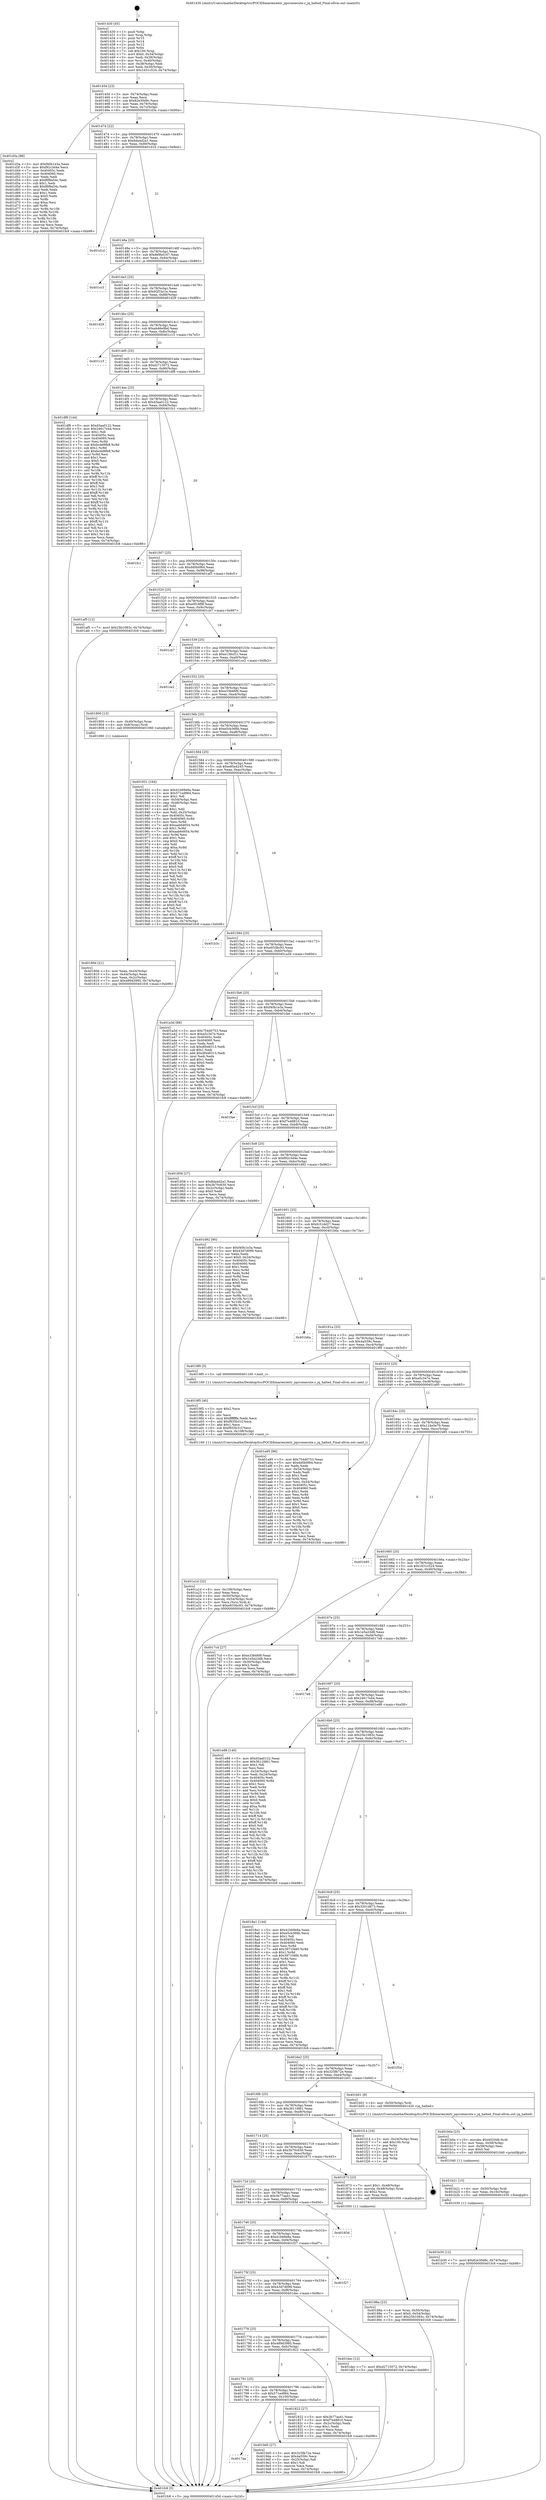 digraph "0x401430" {
  label = "0x401430 (/mnt/c/Users/mathe/Desktop/tcc/POCII/binaries/extr_jqsrcexecute.c_jq_halted_Final-ollvm.out::main(0))"
  labelloc = "t"
  node[shape=record]

  Entry [label="",width=0.3,height=0.3,shape=circle,fillcolor=black,style=filled]
  "0x40145d" [label="{
     0x40145d [23]\l
     | [instrs]\l
     &nbsp;&nbsp;0x40145d \<+3\>: mov -0x74(%rbp),%eax\l
     &nbsp;&nbsp;0x401460 \<+2\>: mov %eax,%ecx\l
     &nbsp;&nbsp;0x401462 \<+6\>: sub $0x82e30d9c,%ecx\l
     &nbsp;&nbsp;0x401468 \<+3\>: mov %eax,-0x78(%rbp)\l
     &nbsp;&nbsp;0x40146b \<+3\>: mov %ecx,-0x7c(%rbp)\l
     &nbsp;&nbsp;0x40146e \<+6\>: je 0000000000401d3a \<main+0x90a\>\l
  }"]
  "0x401d3a" [label="{
     0x401d3a [88]\l
     | [instrs]\l
     &nbsp;&nbsp;0x401d3a \<+5\>: mov $0xf40b1e3a,%eax\l
     &nbsp;&nbsp;0x401d3f \<+5\>: mov $0xf92c3d4e,%ecx\l
     &nbsp;&nbsp;0x401d44 \<+7\>: mov 0x40405c,%edx\l
     &nbsp;&nbsp;0x401d4b \<+7\>: mov 0x404060,%esi\l
     &nbsp;&nbsp;0x401d52 \<+2\>: mov %edx,%edi\l
     &nbsp;&nbsp;0x401d54 \<+6\>: sub $0xf6f8a54c,%edi\l
     &nbsp;&nbsp;0x401d5a \<+3\>: sub $0x1,%edi\l
     &nbsp;&nbsp;0x401d5d \<+6\>: add $0xf6f8a54c,%edi\l
     &nbsp;&nbsp;0x401d63 \<+3\>: imul %edi,%edx\l
     &nbsp;&nbsp;0x401d66 \<+3\>: and $0x1,%edx\l
     &nbsp;&nbsp;0x401d69 \<+3\>: cmp $0x0,%edx\l
     &nbsp;&nbsp;0x401d6c \<+4\>: sete %r8b\l
     &nbsp;&nbsp;0x401d70 \<+3\>: cmp $0xa,%esi\l
     &nbsp;&nbsp;0x401d73 \<+4\>: setl %r9b\l
     &nbsp;&nbsp;0x401d77 \<+3\>: mov %r8b,%r10b\l
     &nbsp;&nbsp;0x401d7a \<+3\>: and %r9b,%r10b\l
     &nbsp;&nbsp;0x401d7d \<+3\>: xor %r9b,%r8b\l
     &nbsp;&nbsp;0x401d80 \<+3\>: or %r8b,%r10b\l
     &nbsp;&nbsp;0x401d83 \<+4\>: test $0x1,%r10b\l
     &nbsp;&nbsp;0x401d87 \<+3\>: cmovne %ecx,%eax\l
     &nbsp;&nbsp;0x401d8a \<+3\>: mov %eax,-0x74(%rbp)\l
     &nbsp;&nbsp;0x401d8d \<+5\>: jmp 0000000000401fc8 \<main+0xb98\>\l
  }"]
  "0x401474" [label="{
     0x401474 [22]\l
     | [instrs]\l
     &nbsp;&nbsp;0x401474 \<+5\>: jmp 0000000000401479 \<main+0x49\>\l
     &nbsp;&nbsp;0x401479 \<+3\>: mov -0x78(%rbp),%eax\l
     &nbsp;&nbsp;0x40147c \<+5\>: sub $0x8da4d2a1,%eax\l
     &nbsp;&nbsp;0x401481 \<+3\>: mov %eax,-0x80(%rbp)\l
     &nbsp;&nbsp;0x401484 \<+6\>: je 0000000000401d1d \<main+0x8ed\>\l
  }"]
  Exit [label="",width=0.3,height=0.3,shape=circle,fillcolor=black,style=filled,peripheries=2]
  "0x401d1d" [label="{
     0x401d1d\l
  }", style=dashed]
  "0x40148a" [label="{
     0x40148a [25]\l
     | [instrs]\l
     &nbsp;&nbsp;0x40148a \<+5\>: jmp 000000000040148f \<main+0x5f\>\l
     &nbsp;&nbsp;0x40148f \<+3\>: mov -0x78(%rbp),%eax\l
     &nbsp;&nbsp;0x401492 \<+5\>: sub $0x8e9bd167,%eax\l
     &nbsp;&nbsp;0x401497 \<+6\>: mov %eax,-0x84(%rbp)\l
     &nbsp;&nbsp;0x40149d \<+6\>: je 0000000000401cc3 \<main+0x893\>\l
  }"]
  "0x401b30" [label="{
     0x401b30 [12]\l
     | [instrs]\l
     &nbsp;&nbsp;0x401b30 \<+7\>: movl $0x82e30d9c,-0x74(%rbp)\l
     &nbsp;&nbsp;0x401b37 \<+5\>: jmp 0000000000401fc8 \<main+0xb98\>\l
  }"]
  "0x401cc3" [label="{
     0x401cc3\l
  }", style=dashed]
  "0x4014a3" [label="{
     0x4014a3 [25]\l
     | [instrs]\l
     &nbsp;&nbsp;0x4014a3 \<+5\>: jmp 00000000004014a8 \<main+0x78\>\l
     &nbsp;&nbsp;0x4014a8 \<+3\>: mov -0x78(%rbp),%eax\l
     &nbsp;&nbsp;0x4014ab \<+5\>: sub $0x92f1bc1e,%eax\l
     &nbsp;&nbsp;0x4014b0 \<+6\>: mov %eax,-0x88(%rbp)\l
     &nbsp;&nbsp;0x4014b6 \<+6\>: je 0000000000401d29 \<main+0x8f9\>\l
  }"]
  "0x401b21" [label="{
     0x401b21 [15]\l
     | [instrs]\l
     &nbsp;&nbsp;0x401b21 \<+4\>: mov -0x50(%rbp),%rdi\l
     &nbsp;&nbsp;0x401b25 \<+6\>: mov %eax,-0x10c(%rbp)\l
     &nbsp;&nbsp;0x401b2b \<+5\>: call 0000000000401030 \<free@plt\>\l
     | [calls]\l
     &nbsp;&nbsp;0x401030 \{1\} (unknown)\l
  }"]
  "0x401d29" [label="{
     0x401d29\l
  }", style=dashed]
  "0x4014bc" [label="{
     0x4014bc [25]\l
     | [instrs]\l
     &nbsp;&nbsp;0x4014bc \<+5\>: jmp 00000000004014c1 \<main+0x91\>\l
     &nbsp;&nbsp;0x4014c1 \<+3\>: mov -0x78(%rbp),%eax\l
     &nbsp;&nbsp;0x4014c4 \<+5\>: sub $0xab46e9bd,%eax\l
     &nbsp;&nbsp;0x4014c9 \<+6\>: mov %eax,-0x8c(%rbp)\l
     &nbsp;&nbsp;0x4014cf \<+6\>: je 0000000000401c15 \<main+0x7e5\>\l
  }"]
  "0x401b0a" [label="{
     0x401b0a [23]\l
     | [instrs]\l
     &nbsp;&nbsp;0x401b0a \<+10\>: movabs $0x4020d6,%rdi\l
     &nbsp;&nbsp;0x401b14 \<+3\>: mov %eax,-0x58(%rbp)\l
     &nbsp;&nbsp;0x401b17 \<+3\>: mov -0x58(%rbp),%esi\l
     &nbsp;&nbsp;0x401b1a \<+2\>: mov $0x0,%al\l
     &nbsp;&nbsp;0x401b1c \<+5\>: call 0000000000401040 \<printf@plt\>\l
     | [calls]\l
     &nbsp;&nbsp;0x401040 \{1\} (unknown)\l
  }"]
  "0x401c15" [label="{
     0x401c15\l
  }", style=dashed]
  "0x4014d5" [label="{
     0x4014d5 [25]\l
     | [instrs]\l
     &nbsp;&nbsp;0x4014d5 \<+5\>: jmp 00000000004014da \<main+0xaa\>\l
     &nbsp;&nbsp;0x4014da \<+3\>: mov -0x78(%rbp),%eax\l
     &nbsp;&nbsp;0x4014dd \<+5\>: sub $0xd2715072,%eax\l
     &nbsp;&nbsp;0x4014e2 \<+6\>: mov %eax,-0x90(%rbp)\l
     &nbsp;&nbsp;0x4014e8 \<+6\>: je 0000000000401df8 \<main+0x9c8\>\l
  }"]
  "0x401a1d" [label="{
     0x401a1d [32]\l
     | [instrs]\l
     &nbsp;&nbsp;0x401a1d \<+6\>: mov -0x108(%rbp),%ecx\l
     &nbsp;&nbsp;0x401a23 \<+3\>: imul %eax,%ecx\l
     &nbsp;&nbsp;0x401a26 \<+4\>: mov -0x50(%rbp),%rsi\l
     &nbsp;&nbsp;0x401a2a \<+4\>: movslq -0x54(%rbp),%rdi\l
     &nbsp;&nbsp;0x401a2e \<+3\>: mov %ecx,(%rsi,%rdi,4)\l
     &nbsp;&nbsp;0x401a31 \<+7\>: movl $0xe933bc93,-0x74(%rbp)\l
     &nbsp;&nbsp;0x401a38 \<+5\>: jmp 0000000000401fc8 \<main+0xb98\>\l
  }"]
  "0x401df8" [label="{
     0x401df8 [144]\l
     | [instrs]\l
     &nbsp;&nbsp;0x401df8 \<+5\>: mov $0xd3aa0122,%eax\l
     &nbsp;&nbsp;0x401dfd \<+5\>: mov $0x24617e44,%ecx\l
     &nbsp;&nbsp;0x401e02 \<+2\>: mov $0x1,%dl\l
     &nbsp;&nbsp;0x401e04 \<+7\>: mov 0x40405c,%esi\l
     &nbsp;&nbsp;0x401e0b \<+7\>: mov 0x404060,%edi\l
     &nbsp;&nbsp;0x401e12 \<+3\>: mov %esi,%r8d\l
     &nbsp;&nbsp;0x401e15 \<+7\>: sub $0xbcdd9fb8,%r8d\l
     &nbsp;&nbsp;0x401e1c \<+4\>: sub $0x1,%r8d\l
     &nbsp;&nbsp;0x401e20 \<+7\>: add $0xbcdd9fb8,%r8d\l
     &nbsp;&nbsp;0x401e27 \<+4\>: imul %r8d,%esi\l
     &nbsp;&nbsp;0x401e2b \<+3\>: and $0x1,%esi\l
     &nbsp;&nbsp;0x401e2e \<+3\>: cmp $0x0,%esi\l
     &nbsp;&nbsp;0x401e31 \<+4\>: sete %r9b\l
     &nbsp;&nbsp;0x401e35 \<+3\>: cmp $0xa,%edi\l
     &nbsp;&nbsp;0x401e38 \<+4\>: setl %r10b\l
     &nbsp;&nbsp;0x401e3c \<+3\>: mov %r9b,%r11b\l
     &nbsp;&nbsp;0x401e3f \<+4\>: xor $0xff,%r11b\l
     &nbsp;&nbsp;0x401e43 \<+3\>: mov %r10b,%bl\l
     &nbsp;&nbsp;0x401e46 \<+3\>: xor $0xff,%bl\l
     &nbsp;&nbsp;0x401e49 \<+3\>: xor $0x1,%dl\l
     &nbsp;&nbsp;0x401e4c \<+3\>: mov %r11b,%r14b\l
     &nbsp;&nbsp;0x401e4f \<+4\>: and $0xff,%r14b\l
     &nbsp;&nbsp;0x401e53 \<+3\>: and %dl,%r9b\l
     &nbsp;&nbsp;0x401e56 \<+3\>: mov %bl,%r15b\l
     &nbsp;&nbsp;0x401e59 \<+4\>: and $0xff,%r15b\l
     &nbsp;&nbsp;0x401e5d \<+3\>: and %dl,%r10b\l
     &nbsp;&nbsp;0x401e60 \<+3\>: or %r9b,%r14b\l
     &nbsp;&nbsp;0x401e63 \<+3\>: or %r10b,%r15b\l
     &nbsp;&nbsp;0x401e66 \<+3\>: xor %r15b,%r14b\l
     &nbsp;&nbsp;0x401e69 \<+3\>: or %bl,%r11b\l
     &nbsp;&nbsp;0x401e6c \<+4\>: xor $0xff,%r11b\l
     &nbsp;&nbsp;0x401e70 \<+3\>: or $0x1,%dl\l
     &nbsp;&nbsp;0x401e73 \<+3\>: and %dl,%r11b\l
     &nbsp;&nbsp;0x401e76 \<+3\>: or %r11b,%r14b\l
     &nbsp;&nbsp;0x401e79 \<+4\>: test $0x1,%r14b\l
     &nbsp;&nbsp;0x401e7d \<+3\>: cmovne %ecx,%eax\l
     &nbsp;&nbsp;0x401e80 \<+3\>: mov %eax,-0x74(%rbp)\l
     &nbsp;&nbsp;0x401e83 \<+5\>: jmp 0000000000401fc8 \<main+0xb98\>\l
  }"]
  "0x4014ee" [label="{
     0x4014ee [25]\l
     | [instrs]\l
     &nbsp;&nbsp;0x4014ee \<+5\>: jmp 00000000004014f3 \<main+0xc3\>\l
     &nbsp;&nbsp;0x4014f3 \<+3\>: mov -0x78(%rbp),%eax\l
     &nbsp;&nbsp;0x4014f6 \<+5\>: sub $0xd3aa0122,%eax\l
     &nbsp;&nbsp;0x4014fb \<+6\>: mov %eax,-0x94(%rbp)\l
     &nbsp;&nbsp;0x401501 \<+6\>: je 0000000000401fc1 \<main+0xb91\>\l
  }"]
  "0x4019f5" [label="{
     0x4019f5 [40]\l
     | [instrs]\l
     &nbsp;&nbsp;0x4019f5 \<+5\>: mov $0x2,%ecx\l
     &nbsp;&nbsp;0x4019fa \<+1\>: cltd\l
     &nbsp;&nbsp;0x4019fb \<+2\>: idiv %ecx\l
     &nbsp;&nbsp;0x4019fd \<+6\>: imul $0xfffffffe,%edx,%ecx\l
     &nbsp;&nbsp;0x401a03 \<+6\>: add $0xf935b31f,%ecx\l
     &nbsp;&nbsp;0x401a09 \<+3\>: add $0x1,%ecx\l
     &nbsp;&nbsp;0x401a0c \<+6\>: sub $0xf935b31f,%ecx\l
     &nbsp;&nbsp;0x401a12 \<+6\>: mov %ecx,-0x108(%rbp)\l
     &nbsp;&nbsp;0x401a18 \<+5\>: call 0000000000401160 \<next_i\>\l
     | [calls]\l
     &nbsp;&nbsp;0x401160 \{1\} (/mnt/c/Users/mathe/Desktop/tcc/POCII/binaries/extr_jqsrcexecute.c_jq_halted_Final-ollvm.out::next_i)\l
  }"]
  "0x401fc1" [label="{
     0x401fc1\l
  }", style=dashed]
  "0x401507" [label="{
     0x401507 [25]\l
     | [instrs]\l
     &nbsp;&nbsp;0x401507 \<+5\>: jmp 000000000040150c \<main+0xdc\>\l
     &nbsp;&nbsp;0x40150c \<+3\>: mov -0x78(%rbp),%eax\l
     &nbsp;&nbsp;0x40150f \<+5\>: sub $0xdd0b0f64,%eax\l
     &nbsp;&nbsp;0x401514 \<+6\>: mov %eax,-0x98(%rbp)\l
     &nbsp;&nbsp;0x40151a \<+6\>: je 0000000000401af5 \<main+0x6c5\>\l
  }"]
  "0x4017aa" [label="{
     0x4017aa\l
  }", style=dashed]
  "0x401af5" [label="{
     0x401af5 [12]\l
     | [instrs]\l
     &nbsp;&nbsp;0x401af5 \<+7\>: movl $0x25b1083c,-0x74(%rbp)\l
     &nbsp;&nbsp;0x401afc \<+5\>: jmp 0000000000401fc8 \<main+0xb98\>\l
  }"]
  "0x401520" [label="{
     0x401520 [25]\l
     | [instrs]\l
     &nbsp;&nbsp;0x401520 \<+5\>: jmp 0000000000401525 \<main+0xf5\>\l
     &nbsp;&nbsp;0x401525 \<+3\>: mov -0x78(%rbp),%eax\l
     &nbsp;&nbsp;0x401528 \<+5\>: sub $0xe0f18f9f,%eax\l
     &nbsp;&nbsp;0x40152d \<+6\>: mov %eax,-0x9c(%rbp)\l
     &nbsp;&nbsp;0x401533 \<+6\>: je 0000000000401cb7 \<main+0x887\>\l
  }"]
  "0x4019d5" [label="{
     0x4019d5 [27]\l
     | [instrs]\l
     &nbsp;&nbsp;0x4019d5 \<+5\>: mov $0x325fb72e,%eax\l
     &nbsp;&nbsp;0x4019da \<+5\>: mov $0x4a559c,%ecx\l
     &nbsp;&nbsp;0x4019df \<+3\>: mov -0x25(%rbp),%dl\l
     &nbsp;&nbsp;0x4019e2 \<+3\>: test $0x1,%dl\l
     &nbsp;&nbsp;0x4019e5 \<+3\>: cmovne %ecx,%eax\l
     &nbsp;&nbsp;0x4019e8 \<+3\>: mov %eax,-0x74(%rbp)\l
     &nbsp;&nbsp;0x4019eb \<+5\>: jmp 0000000000401fc8 \<main+0xb98\>\l
  }"]
  "0x401cb7" [label="{
     0x401cb7\l
  }", style=dashed]
  "0x401539" [label="{
     0x401539 [25]\l
     | [instrs]\l
     &nbsp;&nbsp;0x401539 \<+5\>: jmp 000000000040153e \<main+0x10e\>\l
     &nbsp;&nbsp;0x40153e \<+3\>: mov -0x78(%rbp),%eax\l
     &nbsp;&nbsp;0x401541 \<+5\>: sub $0xe136cf1c,%eax\l
     &nbsp;&nbsp;0x401546 \<+6\>: mov %eax,-0xa0(%rbp)\l
     &nbsp;&nbsp;0x40154c \<+6\>: je 0000000000401ce2 \<main+0x8b2\>\l
  }"]
  "0x40188a" [label="{
     0x40188a [23]\l
     | [instrs]\l
     &nbsp;&nbsp;0x40188a \<+4\>: mov %rax,-0x50(%rbp)\l
     &nbsp;&nbsp;0x40188e \<+7\>: movl $0x0,-0x54(%rbp)\l
     &nbsp;&nbsp;0x401895 \<+7\>: movl $0x25b1083c,-0x74(%rbp)\l
     &nbsp;&nbsp;0x40189c \<+5\>: jmp 0000000000401fc8 \<main+0xb98\>\l
  }"]
  "0x401ce2" [label="{
     0x401ce2\l
  }", style=dashed]
  "0x401552" [label="{
     0x401552 [25]\l
     | [instrs]\l
     &nbsp;&nbsp;0x401552 \<+5\>: jmp 0000000000401557 \<main+0x127\>\l
     &nbsp;&nbsp;0x401557 \<+3\>: mov -0x78(%rbp),%eax\l
     &nbsp;&nbsp;0x40155a \<+5\>: sub $0xe33846f9,%eax\l
     &nbsp;&nbsp;0x40155f \<+6\>: mov %eax,-0xa4(%rbp)\l
     &nbsp;&nbsp;0x401565 \<+6\>: je 0000000000401800 \<main+0x3d0\>\l
  }"]
  "0x401791" [label="{
     0x401791 [25]\l
     | [instrs]\l
     &nbsp;&nbsp;0x401791 \<+5\>: jmp 0000000000401796 \<main+0x366\>\l
     &nbsp;&nbsp;0x401796 \<+3\>: mov -0x78(%rbp),%eax\l
     &nbsp;&nbsp;0x401799 \<+5\>: sub $0x571ed964,%eax\l
     &nbsp;&nbsp;0x40179e \<+6\>: mov %eax,-0x100(%rbp)\l
     &nbsp;&nbsp;0x4017a4 \<+6\>: je 00000000004019d5 \<main+0x5a5\>\l
  }"]
  "0x401800" [label="{
     0x401800 [13]\l
     | [instrs]\l
     &nbsp;&nbsp;0x401800 \<+4\>: mov -0x40(%rbp),%rax\l
     &nbsp;&nbsp;0x401804 \<+4\>: mov 0x8(%rax),%rdi\l
     &nbsp;&nbsp;0x401808 \<+5\>: call 0000000000401060 \<atoi@plt\>\l
     | [calls]\l
     &nbsp;&nbsp;0x401060 \{1\} (unknown)\l
  }"]
  "0x40156b" [label="{
     0x40156b [25]\l
     | [instrs]\l
     &nbsp;&nbsp;0x40156b \<+5\>: jmp 0000000000401570 \<main+0x140\>\l
     &nbsp;&nbsp;0x401570 \<+3\>: mov -0x78(%rbp),%eax\l
     &nbsp;&nbsp;0x401573 \<+5\>: sub $0xe5cb366b,%eax\l
     &nbsp;&nbsp;0x401578 \<+6\>: mov %eax,-0xa8(%rbp)\l
     &nbsp;&nbsp;0x40157e \<+6\>: je 0000000000401931 \<main+0x501\>\l
  }"]
  "0x401822" [label="{
     0x401822 [27]\l
     | [instrs]\l
     &nbsp;&nbsp;0x401822 \<+5\>: mov $0x3b77aa41,%eax\l
     &nbsp;&nbsp;0x401827 \<+5\>: mov $0xf7e48810,%ecx\l
     &nbsp;&nbsp;0x40182c \<+3\>: mov -0x2c(%rbp),%edx\l
     &nbsp;&nbsp;0x40182f \<+3\>: cmp $0x1,%edx\l
     &nbsp;&nbsp;0x401832 \<+3\>: cmovl %ecx,%eax\l
     &nbsp;&nbsp;0x401835 \<+3\>: mov %eax,-0x74(%rbp)\l
     &nbsp;&nbsp;0x401838 \<+5\>: jmp 0000000000401fc8 \<main+0xb98\>\l
  }"]
  "0x401931" [label="{
     0x401931 [164]\l
     | [instrs]\l
     &nbsp;&nbsp;0x401931 \<+5\>: mov $0x41b69e8a,%eax\l
     &nbsp;&nbsp;0x401936 \<+5\>: mov $0x571ed964,%ecx\l
     &nbsp;&nbsp;0x40193b \<+2\>: mov $0x1,%dl\l
     &nbsp;&nbsp;0x40193d \<+3\>: mov -0x54(%rbp),%esi\l
     &nbsp;&nbsp;0x401940 \<+3\>: cmp -0x48(%rbp),%esi\l
     &nbsp;&nbsp;0x401943 \<+4\>: setl %dil\l
     &nbsp;&nbsp;0x401947 \<+4\>: and $0x1,%dil\l
     &nbsp;&nbsp;0x40194b \<+4\>: mov %dil,-0x25(%rbp)\l
     &nbsp;&nbsp;0x40194f \<+7\>: mov 0x40405c,%esi\l
     &nbsp;&nbsp;0x401956 \<+8\>: mov 0x404060,%r8d\l
     &nbsp;&nbsp;0x40195e \<+3\>: mov %esi,%r9d\l
     &nbsp;&nbsp;0x401961 \<+7\>: add $0xaab64654,%r9d\l
     &nbsp;&nbsp;0x401968 \<+4\>: sub $0x1,%r9d\l
     &nbsp;&nbsp;0x40196c \<+7\>: sub $0xaab64654,%r9d\l
     &nbsp;&nbsp;0x401973 \<+4\>: imul %r9d,%esi\l
     &nbsp;&nbsp;0x401977 \<+3\>: and $0x1,%esi\l
     &nbsp;&nbsp;0x40197a \<+3\>: cmp $0x0,%esi\l
     &nbsp;&nbsp;0x40197d \<+4\>: sete %dil\l
     &nbsp;&nbsp;0x401981 \<+4\>: cmp $0xa,%r8d\l
     &nbsp;&nbsp;0x401985 \<+4\>: setl %r10b\l
     &nbsp;&nbsp;0x401989 \<+3\>: mov %dil,%r11b\l
     &nbsp;&nbsp;0x40198c \<+4\>: xor $0xff,%r11b\l
     &nbsp;&nbsp;0x401990 \<+3\>: mov %r10b,%bl\l
     &nbsp;&nbsp;0x401993 \<+3\>: xor $0xff,%bl\l
     &nbsp;&nbsp;0x401996 \<+3\>: xor $0x0,%dl\l
     &nbsp;&nbsp;0x401999 \<+3\>: mov %r11b,%r14b\l
     &nbsp;&nbsp;0x40199c \<+4\>: and $0x0,%r14b\l
     &nbsp;&nbsp;0x4019a0 \<+3\>: and %dl,%dil\l
     &nbsp;&nbsp;0x4019a3 \<+3\>: mov %bl,%r15b\l
     &nbsp;&nbsp;0x4019a6 \<+4\>: and $0x0,%r15b\l
     &nbsp;&nbsp;0x4019aa \<+3\>: and %dl,%r10b\l
     &nbsp;&nbsp;0x4019ad \<+3\>: or %dil,%r14b\l
     &nbsp;&nbsp;0x4019b0 \<+3\>: or %r10b,%r15b\l
     &nbsp;&nbsp;0x4019b3 \<+3\>: xor %r15b,%r14b\l
     &nbsp;&nbsp;0x4019b6 \<+3\>: or %bl,%r11b\l
     &nbsp;&nbsp;0x4019b9 \<+4\>: xor $0xff,%r11b\l
     &nbsp;&nbsp;0x4019bd \<+3\>: or $0x0,%dl\l
     &nbsp;&nbsp;0x4019c0 \<+3\>: and %dl,%r11b\l
     &nbsp;&nbsp;0x4019c3 \<+3\>: or %r11b,%r14b\l
     &nbsp;&nbsp;0x4019c6 \<+4\>: test $0x1,%r14b\l
     &nbsp;&nbsp;0x4019ca \<+3\>: cmovne %ecx,%eax\l
     &nbsp;&nbsp;0x4019cd \<+3\>: mov %eax,-0x74(%rbp)\l
     &nbsp;&nbsp;0x4019d0 \<+5\>: jmp 0000000000401fc8 \<main+0xb98\>\l
  }"]
  "0x401584" [label="{
     0x401584 [25]\l
     | [instrs]\l
     &nbsp;&nbsp;0x401584 \<+5\>: jmp 0000000000401589 \<main+0x159\>\l
     &nbsp;&nbsp;0x401589 \<+3\>: mov -0x78(%rbp),%eax\l
     &nbsp;&nbsp;0x40158c \<+5\>: sub $0xe85a4245,%eax\l
     &nbsp;&nbsp;0x401591 \<+6\>: mov %eax,-0xac(%rbp)\l
     &nbsp;&nbsp;0x401597 \<+6\>: je 0000000000401b3c \<main+0x70c\>\l
  }"]
  "0x401778" [label="{
     0x401778 [25]\l
     | [instrs]\l
     &nbsp;&nbsp;0x401778 \<+5\>: jmp 000000000040177d \<main+0x34d\>\l
     &nbsp;&nbsp;0x40177d \<+3\>: mov -0x78(%rbp),%eax\l
     &nbsp;&nbsp;0x401780 \<+5\>: sub $0x489d3985,%eax\l
     &nbsp;&nbsp;0x401785 \<+6\>: mov %eax,-0xfc(%rbp)\l
     &nbsp;&nbsp;0x40178b \<+6\>: je 0000000000401822 \<main+0x3f2\>\l
  }"]
  "0x401b3c" [label="{
     0x401b3c\l
  }", style=dashed]
  "0x40159d" [label="{
     0x40159d [25]\l
     | [instrs]\l
     &nbsp;&nbsp;0x40159d \<+5\>: jmp 00000000004015a2 \<main+0x172\>\l
     &nbsp;&nbsp;0x4015a2 \<+3\>: mov -0x78(%rbp),%eax\l
     &nbsp;&nbsp;0x4015a5 \<+5\>: sub $0xe933bc93,%eax\l
     &nbsp;&nbsp;0x4015aa \<+6\>: mov %eax,-0xb0(%rbp)\l
     &nbsp;&nbsp;0x4015b0 \<+6\>: je 0000000000401a3d \<main+0x60d\>\l
  }"]
  "0x401dec" [label="{
     0x401dec [12]\l
     | [instrs]\l
     &nbsp;&nbsp;0x401dec \<+7\>: movl $0xd2715072,-0x74(%rbp)\l
     &nbsp;&nbsp;0x401df3 \<+5\>: jmp 0000000000401fc8 \<main+0xb98\>\l
  }"]
  "0x401a3d" [label="{
     0x401a3d [88]\l
     | [instrs]\l
     &nbsp;&nbsp;0x401a3d \<+5\>: mov $0x754d0753,%eax\l
     &nbsp;&nbsp;0x401a42 \<+5\>: mov $0xa5c347e,%ecx\l
     &nbsp;&nbsp;0x401a47 \<+7\>: mov 0x40405c,%edx\l
     &nbsp;&nbsp;0x401a4e \<+7\>: mov 0x404060,%esi\l
     &nbsp;&nbsp;0x401a55 \<+2\>: mov %edx,%edi\l
     &nbsp;&nbsp;0x401a57 \<+6\>: sub $0xdf448313,%edi\l
     &nbsp;&nbsp;0x401a5d \<+3\>: sub $0x1,%edi\l
     &nbsp;&nbsp;0x401a60 \<+6\>: add $0xdf448313,%edi\l
     &nbsp;&nbsp;0x401a66 \<+3\>: imul %edi,%edx\l
     &nbsp;&nbsp;0x401a69 \<+3\>: and $0x1,%edx\l
     &nbsp;&nbsp;0x401a6c \<+3\>: cmp $0x0,%edx\l
     &nbsp;&nbsp;0x401a6f \<+4\>: sete %r8b\l
     &nbsp;&nbsp;0x401a73 \<+3\>: cmp $0xa,%esi\l
     &nbsp;&nbsp;0x401a76 \<+4\>: setl %r9b\l
     &nbsp;&nbsp;0x401a7a \<+3\>: mov %r8b,%r10b\l
     &nbsp;&nbsp;0x401a7d \<+3\>: and %r9b,%r10b\l
     &nbsp;&nbsp;0x401a80 \<+3\>: xor %r9b,%r8b\l
     &nbsp;&nbsp;0x401a83 \<+3\>: or %r8b,%r10b\l
     &nbsp;&nbsp;0x401a86 \<+4\>: test $0x1,%r10b\l
     &nbsp;&nbsp;0x401a8a \<+3\>: cmovne %ecx,%eax\l
     &nbsp;&nbsp;0x401a8d \<+3\>: mov %eax,-0x74(%rbp)\l
     &nbsp;&nbsp;0x401a90 \<+5\>: jmp 0000000000401fc8 \<main+0xb98\>\l
  }"]
  "0x4015b6" [label="{
     0x4015b6 [25]\l
     | [instrs]\l
     &nbsp;&nbsp;0x4015b6 \<+5\>: jmp 00000000004015bb \<main+0x18b\>\l
     &nbsp;&nbsp;0x4015bb \<+3\>: mov -0x78(%rbp),%eax\l
     &nbsp;&nbsp;0x4015be \<+5\>: sub $0xf40b1e3a,%eax\l
     &nbsp;&nbsp;0x4015c3 \<+6\>: mov %eax,-0xb4(%rbp)\l
     &nbsp;&nbsp;0x4015c9 \<+6\>: je 0000000000401fae \<main+0xb7e\>\l
  }"]
  "0x40175f" [label="{
     0x40175f [25]\l
     | [instrs]\l
     &nbsp;&nbsp;0x40175f \<+5\>: jmp 0000000000401764 \<main+0x334\>\l
     &nbsp;&nbsp;0x401764 \<+3\>: mov -0x78(%rbp),%eax\l
     &nbsp;&nbsp;0x401767 \<+5\>: sub $0x43d7d099,%eax\l
     &nbsp;&nbsp;0x40176c \<+6\>: mov %eax,-0xf8(%rbp)\l
     &nbsp;&nbsp;0x401772 \<+6\>: je 0000000000401dec \<main+0x9bc\>\l
  }"]
  "0x401fae" [label="{
     0x401fae\l
  }", style=dashed]
  "0x4015cf" [label="{
     0x4015cf [25]\l
     | [instrs]\l
     &nbsp;&nbsp;0x4015cf \<+5\>: jmp 00000000004015d4 \<main+0x1a4\>\l
     &nbsp;&nbsp;0x4015d4 \<+3\>: mov -0x78(%rbp),%eax\l
     &nbsp;&nbsp;0x4015d7 \<+5\>: sub $0xf7e48810,%eax\l
     &nbsp;&nbsp;0x4015dc \<+6\>: mov %eax,-0xb8(%rbp)\l
     &nbsp;&nbsp;0x4015e2 \<+6\>: je 0000000000401858 \<main+0x428\>\l
  }"]
  "0x401f27" [label="{
     0x401f27\l
  }", style=dashed]
  "0x401858" [label="{
     0x401858 [27]\l
     | [instrs]\l
     &nbsp;&nbsp;0x401858 \<+5\>: mov $0x8da4d2a1,%eax\l
     &nbsp;&nbsp;0x40185d \<+5\>: mov $0x3b70c630,%ecx\l
     &nbsp;&nbsp;0x401862 \<+3\>: mov -0x2c(%rbp),%edx\l
     &nbsp;&nbsp;0x401865 \<+3\>: cmp $0x0,%edx\l
     &nbsp;&nbsp;0x401868 \<+3\>: cmove %ecx,%eax\l
     &nbsp;&nbsp;0x40186b \<+3\>: mov %eax,-0x74(%rbp)\l
     &nbsp;&nbsp;0x40186e \<+5\>: jmp 0000000000401fc8 \<main+0xb98\>\l
  }"]
  "0x4015e8" [label="{
     0x4015e8 [25]\l
     | [instrs]\l
     &nbsp;&nbsp;0x4015e8 \<+5\>: jmp 00000000004015ed \<main+0x1bd\>\l
     &nbsp;&nbsp;0x4015ed \<+3\>: mov -0x78(%rbp),%eax\l
     &nbsp;&nbsp;0x4015f0 \<+5\>: sub $0xf92c3d4e,%eax\l
     &nbsp;&nbsp;0x4015f5 \<+6\>: mov %eax,-0xbc(%rbp)\l
     &nbsp;&nbsp;0x4015fb \<+6\>: je 0000000000401d92 \<main+0x962\>\l
  }"]
  "0x401746" [label="{
     0x401746 [25]\l
     | [instrs]\l
     &nbsp;&nbsp;0x401746 \<+5\>: jmp 000000000040174b \<main+0x31b\>\l
     &nbsp;&nbsp;0x40174b \<+3\>: mov -0x78(%rbp),%eax\l
     &nbsp;&nbsp;0x40174e \<+5\>: sub $0x41b69e8a,%eax\l
     &nbsp;&nbsp;0x401753 \<+6\>: mov %eax,-0xf4(%rbp)\l
     &nbsp;&nbsp;0x401759 \<+6\>: je 0000000000401f27 \<main+0xaf7\>\l
  }"]
  "0x401d92" [label="{
     0x401d92 [90]\l
     | [instrs]\l
     &nbsp;&nbsp;0x401d92 \<+5\>: mov $0xf40b1e3a,%eax\l
     &nbsp;&nbsp;0x401d97 \<+5\>: mov $0x43d7d099,%ecx\l
     &nbsp;&nbsp;0x401d9c \<+2\>: xor %edx,%edx\l
     &nbsp;&nbsp;0x401d9e \<+7\>: movl $0x0,-0x34(%rbp)\l
     &nbsp;&nbsp;0x401da5 \<+7\>: mov 0x40405c,%esi\l
     &nbsp;&nbsp;0x401dac \<+7\>: mov 0x404060,%edi\l
     &nbsp;&nbsp;0x401db3 \<+3\>: sub $0x1,%edx\l
     &nbsp;&nbsp;0x401db6 \<+3\>: mov %esi,%r8d\l
     &nbsp;&nbsp;0x401db9 \<+3\>: add %edx,%r8d\l
     &nbsp;&nbsp;0x401dbc \<+4\>: imul %r8d,%esi\l
     &nbsp;&nbsp;0x401dc0 \<+3\>: and $0x1,%esi\l
     &nbsp;&nbsp;0x401dc3 \<+3\>: cmp $0x0,%esi\l
     &nbsp;&nbsp;0x401dc6 \<+4\>: sete %r9b\l
     &nbsp;&nbsp;0x401dca \<+3\>: cmp $0xa,%edi\l
     &nbsp;&nbsp;0x401dcd \<+4\>: setl %r10b\l
     &nbsp;&nbsp;0x401dd1 \<+3\>: mov %r9b,%r11b\l
     &nbsp;&nbsp;0x401dd4 \<+3\>: and %r10b,%r11b\l
     &nbsp;&nbsp;0x401dd7 \<+3\>: xor %r10b,%r9b\l
     &nbsp;&nbsp;0x401dda \<+3\>: or %r9b,%r11b\l
     &nbsp;&nbsp;0x401ddd \<+4\>: test $0x1,%r11b\l
     &nbsp;&nbsp;0x401de1 \<+3\>: cmovne %ecx,%eax\l
     &nbsp;&nbsp;0x401de4 \<+3\>: mov %eax,-0x74(%rbp)\l
     &nbsp;&nbsp;0x401de7 \<+5\>: jmp 0000000000401fc8 \<main+0xb98\>\l
  }"]
  "0x401601" [label="{
     0x401601 [25]\l
     | [instrs]\l
     &nbsp;&nbsp;0x401601 \<+5\>: jmp 0000000000401606 \<main+0x1d6\>\l
     &nbsp;&nbsp;0x401606 \<+3\>: mov -0x78(%rbp),%eax\l
     &nbsp;&nbsp;0x401609 \<+5\>: sub $0xfc31dd27,%eax\l
     &nbsp;&nbsp;0x40160e \<+6\>: mov %eax,-0xc0(%rbp)\l
     &nbsp;&nbsp;0x401614 \<+6\>: je 0000000000401b6a \<main+0x73a\>\l
  }"]
  "0x40183d" [label="{
     0x40183d\l
  }", style=dashed]
  "0x401b6a" [label="{
     0x401b6a\l
  }", style=dashed]
  "0x40161a" [label="{
     0x40161a [25]\l
     | [instrs]\l
     &nbsp;&nbsp;0x40161a \<+5\>: jmp 000000000040161f \<main+0x1ef\>\l
     &nbsp;&nbsp;0x40161f \<+3\>: mov -0x78(%rbp),%eax\l
     &nbsp;&nbsp;0x401622 \<+5\>: sub $0x4a559c,%eax\l
     &nbsp;&nbsp;0x401627 \<+6\>: mov %eax,-0xc4(%rbp)\l
     &nbsp;&nbsp;0x40162d \<+6\>: je 00000000004019f0 \<main+0x5c0\>\l
  }"]
  "0x40172d" [label="{
     0x40172d [25]\l
     | [instrs]\l
     &nbsp;&nbsp;0x40172d \<+5\>: jmp 0000000000401732 \<main+0x302\>\l
     &nbsp;&nbsp;0x401732 \<+3\>: mov -0x78(%rbp),%eax\l
     &nbsp;&nbsp;0x401735 \<+5\>: sub $0x3b77aa41,%eax\l
     &nbsp;&nbsp;0x40173a \<+6\>: mov %eax,-0xf0(%rbp)\l
     &nbsp;&nbsp;0x401740 \<+6\>: je 000000000040183d \<main+0x40d\>\l
  }"]
  "0x4019f0" [label="{
     0x4019f0 [5]\l
     | [instrs]\l
     &nbsp;&nbsp;0x4019f0 \<+5\>: call 0000000000401160 \<next_i\>\l
     | [calls]\l
     &nbsp;&nbsp;0x401160 \{1\} (/mnt/c/Users/mathe/Desktop/tcc/POCII/binaries/extr_jqsrcexecute.c_jq_halted_Final-ollvm.out::next_i)\l
  }"]
  "0x401633" [label="{
     0x401633 [25]\l
     | [instrs]\l
     &nbsp;&nbsp;0x401633 \<+5\>: jmp 0000000000401638 \<main+0x208\>\l
     &nbsp;&nbsp;0x401638 \<+3\>: mov -0x78(%rbp),%eax\l
     &nbsp;&nbsp;0x40163b \<+5\>: sub $0xa5c347e,%eax\l
     &nbsp;&nbsp;0x401640 \<+6\>: mov %eax,-0xc8(%rbp)\l
     &nbsp;&nbsp;0x401646 \<+6\>: je 0000000000401a95 \<main+0x665\>\l
  }"]
  "0x401873" [label="{
     0x401873 [23]\l
     | [instrs]\l
     &nbsp;&nbsp;0x401873 \<+7\>: movl $0x1,-0x48(%rbp)\l
     &nbsp;&nbsp;0x40187a \<+4\>: movslq -0x48(%rbp),%rax\l
     &nbsp;&nbsp;0x40187e \<+4\>: shl $0x2,%rax\l
     &nbsp;&nbsp;0x401882 \<+3\>: mov %rax,%rdi\l
     &nbsp;&nbsp;0x401885 \<+5\>: call 0000000000401050 \<malloc@plt\>\l
     | [calls]\l
     &nbsp;&nbsp;0x401050 \{1\} (unknown)\l
  }"]
  "0x401a95" [label="{
     0x401a95 [96]\l
     | [instrs]\l
     &nbsp;&nbsp;0x401a95 \<+5\>: mov $0x754d0753,%eax\l
     &nbsp;&nbsp;0x401a9a \<+5\>: mov $0xdd0b0f64,%ecx\l
     &nbsp;&nbsp;0x401a9f \<+2\>: xor %edx,%edx\l
     &nbsp;&nbsp;0x401aa1 \<+3\>: mov -0x54(%rbp),%esi\l
     &nbsp;&nbsp;0x401aa4 \<+2\>: mov %edx,%edi\l
     &nbsp;&nbsp;0x401aa6 \<+3\>: sub $0x1,%edi\l
     &nbsp;&nbsp;0x401aa9 \<+2\>: sub %edi,%esi\l
     &nbsp;&nbsp;0x401aab \<+3\>: mov %esi,-0x54(%rbp)\l
     &nbsp;&nbsp;0x401aae \<+7\>: mov 0x40405c,%esi\l
     &nbsp;&nbsp;0x401ab5 \<+7\>: mov 0x404060,%edi\l
     &nbsp;&nbsp;0x401abc \<+3\>: sub $0x1,%edx\l
     &nbsp;&nbsp;0x401abf \<+3\>: mov %esi,%r8d\l
     &nbsp;&nbsp;0x401ac2 \<+3\>: add %edx,%r8d\l
     &nbsp;&nbsp;0x401ac5 \<+4\>: imul %r8d,%esi\l
     &nbsp;&nbsp;0x401ac9 \<+3\>: and $0x1,%esi\l
     &nbsp;&nbsp;0x401acc \<+3\>: cmp $0x0,%esi\l
     &nbsp;&nbsp;0x401acf \<+4\>: sete %r9b\l
     &nbsp;&nbsp;0x401ad3 \<+3\>: cmp $0xa,%edi\l
     &nbsp;&nbsp;0x401ad6 \<+4\>: setl %r10b\l
     &nbsp;&nbsp;0x401ada \<+3\>: mov %r9b,%r11b\l
     &nbsp;&nbsp;0x401add \<+3\>: and %r10b,%r11b\l
     &nbsp;&nbsp;0x401ae0 \<+3\>: xor %r10b,%r9b\l
     &nbsp;&nbsp;0x401ae3 \<+3\>: or %r9b,%r11b\l
     &nbsp;&nbsp;0x401ae6 \<+4\>: test $0x1,%r11b\l
     &nbsp;&nbsp;0x401aea \<+3\>: cmovne %ecx,%eax\l
     &nbsp;&nbsp;0x401aed \<+3\>: mov %eax,-0x74(%rbp)\l
     &nbsp;&nbsp;0x401af0 \<+5\>: jmp 0000000000401fc8 \<main+0xb98\>\l
  }"]
  "0x40164c" [label="{
     0x40164c [25]\l
     | [instrs]\l
     &nbsp;&nbsp;0x40164c \<+5\>: jmp 0000000000401651 \<main+0x221\>\l
     &nbsp;&nbsp;0x401651 \<+3\>: mov -0x78(%rbp),%eax\l
     &nbsp;&nbsp;0x401654 \<+5\>: sub $0x124e5e79,%eax\l
     &nbsp;&nbsp;0x401659 \<+6\>: mov %eax,-0xcc(%rbp)\l
     &nbsp;&nbsp;0x40165f \<+6\>: je 0000000000401b85 \<main+0x755\>\l
  }"]
  "0x401714" [label="{
     0x401714 [25]\l
     | [instrs]\l
     &nbsp;&nbsp;0x401714 \<+5\>: jmp 0000000000401719 \<main+0x2e9\>\l
     &nbsp;&nbsp;0x401719 \<+3\>: mov -0x78(%rbp),%eax\l
     &nbsp;&nbsp;0x40171c \<+5\>: sub $0x3b70c630,%eax\l
     &nbsp;&nbsp;0x401721 \<+6\>: mov %eax,-0xec(%rbp)\l
     &nbsp;&nbsp;0x401727 \<+6\>: je 0000000000401873 \<main+0x443\>\l
  }"]
  "0x401b85" [label="{
     0x401b85\l
  }", style=dashed]
  "0x401665" [label="{
     0x401665 [25]\l
     | [instrs]\l
     &nbsp;&nbsp;0x401665 \<+5\>: jmp 000000000040166a \<main+0x23a\>\l
     &nbsp;&nbsp;0x40166a \<+3\>: mov -0x78(%rbp),%eax\l
     &nbsp;&nbsp;0x40166d \<+5\>: sub $0x1631c524,%eax\l
     &nbsp;&nbsp;0x401672 \<+6\>: mov %eax,-0xd0(%rbp)\l
     &nbsp;&nbsp;0x401678 \<+6\>: je 00000000004017cd \<main+0x39d\>\l
  }"]
  "0x401f14" [label="{
     0x401f14 [19]\l
     | [instrs]\l
     &nbsp;&nbsp;0x401f14 \<+3\>: mov -0x24(%rbp),%eax\l
     &nbsp;&nbsp;0x401f17 \<+7\>: add $0x100,%rsp\l
     &nbsp;&nbsp;0x401f1e \<+1\>: pop %rbx\l
     &nbsp;&nbsp;0x401f1f \<+2\>: pop %r12\l
     &nbsp;&nbsp;0x401f21 \<+2\>: pop %r14\l
     &nbsp;&nbsp;0x401f23 \<+2\>: pop %r15\l
     &nbsp;&nbsp;0x401f25 \<+1\>: pop %rbp\l
     &nbsp;&nbsp;0x401f26 \<+1\>: ret\l
  }"]
  "0x4017cd" [label="{
     0x4017cd [27]\l
     | [instrs]\l
     &nbsp;&nbsp;0x4017cd \<+5\>: mov $0xe33846f9,%eax\l
     &nbsp;&nbsp;0x4017d2 \<+5\>: mov $0x1e5a23d8,%ecx\l
     &nbsp;&nbsp;0x4017d7 \<+3\>: mov -0x30(%rbp),%edx\l
     &nbsp;&nbsp;0x4017da \<+3\>: cmp $0x2,%edx\l
     &nbsp;&nbsp;0x4017dd \<+3\>: cmovne %ecx,%eax\l
     &nbsp;&nbsp;0x4017e0 \<+3\>: mov %eax,-0x74(%rbp)\l
     &nbsp;&nbsp;0x4017e3 \<+5\>: jmp 0000000000401fc8 \<main+0xb98\>\l
  }"]
  "0x40167e" [label="{
     0x40167e [25]\l
     | [instrs]\l
     &nbsp;&nbsp;0x40167e \<+5\>: jmp 0000000000401683 \<main+0x253\>\l
     &nbsp;&nbsp;0x401683 \<+3\>: mov -0x78(%rbp),%eax\l
     &nbsp;&nbsp;0x401686 \<+5\>: sub $0x1e5a23d8,%eax\l
     &nbsp;&nbsp;0x40168b \<+6\>: mov %eax,-0xd4(%rbp)\l
     &nbsp;&nbsp;0x401691 \<+6\>: je 00000000004017e8 \<main+0x3b8\>\l
  }"]
  "0x401fc8" [label="{
     0x401fc8 [5]\l
     | [instrs]\l
     &nbsp;&nbsp;0x401fc8 \<+5\>: jmp 000000000040145d \<main+0x2d\>\l
  }"]
  "0x401430" [label="{
     0x401430 [45]\l
     | [instrs]\l
     &nbsp;&nbsp;0x401430 \<+1\>: push %rbp\l
     &nbsp;&nbsp;0x401431 \<+3\>: mov %rsp,%rbp\l
     &nbsp;&nbsp;0x401434 \<+2\>: push %r15\l
     &nbsp;&nbsp;0x401436 \<+2\>: push %r14\l
     &nbsp;&nbsp;0x401438 \<+2\>: push %r12\l
     &nbsp;&nbsp;0x40143a \<+1\>: push %rbx\l
     &nbsp;&nbsp;0x40143b \<+7\>: sub $0x100,%rsp\l
     &nbsp;&nbsp;0x401442 \<+7\>: movl $0x0,-0x34(%rbp)\l
     &nbsp;&nbsp;0x401449 \<+3\>: mov %edi,-0x38(%rbp)\l
     &nbsp;&nbsp;0x40144c \<+4\>: mov %rsi,-0x40(%rbp)\l
     &nbsp;&nbsp;0x401450 \<+3\>: mov -0x38(%rbp),%edi\l
     &nbsp;&nbsp;0x401453 \<+3\>: mov %edi,-0x30(%rbp)\l
     &nbsp;&nbsp;0x401456 \<+7\>: movl $0x1631c524,-0x74(%rbp)\l
  }"]
  "0x40180d" [label="{
     0x40180d [21]\l
     | [instrs]\l
     &nbsp;&nbsp;0x40180d \<+3\>: mov %eax,-0x44(%rbp)\l
     &nbsp;&nbsp;0x401810 \<+3\>: mov -0x44(%rbp),%eax\l
     &nbsp;&nbsp;0x401813 \<+3\>: mov %eax,-0x2c(%rbp)\l
     &nbsp;&nbsp;0x401816 \<+7\>: movl $0x489d3985,-0x74(%rbp)\l
     &nbsp;&nbsp;0x40181d \<+5\>: jmp 0000000000401fc8 \<main+0xb98\>\l
  }"]
  "0x4016fb" [label="{
     0x4016fb [25]\l
     | [instrs]\l
     &nbsp;&nbsp;0x4016fb \<+5\>: jmp 0000000000401700 \<main+0x2d0\>\l
     &nbsp;&nbsp;0x401700 \<+3\>: mov -0x78(%rbp),%eax\l
     &nbsp;&nbsp;0x401703 \<+5\>: sub $0x3611fd61,%eax\l
     &nbsp;&nbsp;0x401708 \<+6\>: mov %eax,-0xe8(%rbp)\l
     &nbsp;&nbsp;0x40170e \<+6\>: je 0000000000401f14 \<main+0xae4\>\l
  }"]
  "0x4017e8" [label="{
     0x4017e8\l
  }", style=dashed]
  "0x401697" [label="{
     0x401697 [25]\l
     | [instrs]\l
     &nbsp;&nbsp;0x401697 \<+5\>: jmp 000000000040169c \<main+0x26c\>\l
     &nbsp;&nbsp;0x40169c \<+3\>: mov -0x78(%rbp),%eax\l
     &nbsp;&nbsp;0x40169f \<+5\>: sub $0x24617e44,%eax\l
     &nbsp;&nbsp;0x4016a4 \<+6\>: mov %eax,-0xd8(%rbp)\l
     &nbsp;&nbsp;0x4016aa \<+6\>: je 0000000000401e88 \<main+0xa58\>\l
  }"]
  "0x401b01" [label="{
     0x401b01 [9]\l
     | [instrs]\l
     &nbsp;&nbsp;0x401b01 \<+4\>: mov -0x50(%rbp),%rdi\l
     &nbsp;&nbsp;0x401b05 \<+5\>: call 0000000000401420 \<jq_halted\>\l
     | [calls]\l
     &nbsp;&nbsp;0x401420 \{1\} (/mnt/c/Users/mathe/Desktop/tcc/POCII/binaries/extr_jqsrcexecute.c_jq_halted_Final-ollvm.out::jq_halted)\l
  }"]
  "0x401e88" [label="{
     0x401e88 [140]\l
     | [instrs]\l
     &nbsp;&nbsp;0x401e88 \<+5\>: mov $0xd3aa0122,%eax\l
     &nbsp;&nbsp;0x401e8d \<+5\>: mov $0x3611fd61,%ecx\l
     &nbsp;&nbsp;0x401e92 \<+2\>: mov $0x1,%dl\l
     &nbsp;&nbsp;0x401e94 \<+2\>: xor %esi,%esi\l
     &nbsp;&nbsp;0x401e96 \<+3\>: mov -0x34(%rbp),%edi\l
     &nbsp;&nbsp;0x401e99 \<+3\>: mov %edi,-0x24(%rbp)\l
     &nbsp;&nbsp;0x401e9c \<+7\>: mov 0x40405c,%edi\l
     &nbsp;&nbsp;0x401ea3 \<+8\>: mov 0x404060,%r8d\l
     &nbsp;&nbsp;0x401eab \<+3\>: sub $0x1,%esi\l
     &nbsp;&nbsp;0x401eae \<+3\>: mov %edi,%r9d\l
     &nbsp;&nbsp;0x401eb1 \<+3\>: add %esi,%r9d\l
     &nbsp;&nbsp;0x401eb4 \<+4\>: imul %r9d,%edi\l
     &nbsp;&nbsp;0x401eb8 \<+3\>: and $0x1,%edi\l
     &nbsp;&nbsp;0x401ebb \<+3\>: cmp $0x0,%edi\l
     &nbsp;&nbsp;0x401ebe \<+4\>: sete %r10b\l
     &nbsp;&nbsp;0x401ec2 \<+4\>: cmp $0xa,%r8d\l
     &nbsp;&nbsp;0x401ec6 \<+4\>: setl %r11b\l
     &nbsp;&nbsp;0x401eca \<+3\>: mov %r10b,%bl\l
     &nbsp;&nbsp;0x401ecd \<+3\>: xor $0xff,%bl\l
     &nbsp;&nbsp;0x401ed0 \<+3\>: mov %r11b,%r14b\l
     &nbsp;&nbsp;0x401ed3 \<+4\>: xor $0xff,%r14b\l
     &nbsp;&nbsp;0x401ed7 \<+3\>: xor $0x0,%dl\l
     &nbsp;&nbsp;0x401eda \<+3\>: mov %bl,%r15b\l
     &nbsp;&nbsp;0x401edd \<+4\>: and $0x0,%r15b\l
     &nbsp;&nbsp;0x401ee1 \<+3\>: and %dl,%r10b\l
     &nbsp;&nbsp;0x401ee4 \<+3\>: mov %r14b,%r12b\l
     &nbsp;&nbsp;0x401ee7 \<+4\>: and $0x0,%r12b\l
     &nbsp;&nbsp;0x401eeb \<+3\>: and %dl,%r11b\l
     &nbsp;&nbsp;0x401eee \<+3\>: or %r10b,%r15b\l
     &nbsp;&nbsp;0x401ef1 \<+3\>: or %r11b,%r12b\l
     &nbsp;&nbsp;0x401ef4 \<+3\>: xor %r12b,%r15b\l
     &nbsp;&nbsp;0x401ef7 \<+3\>: or %r14b,%bl\l
     &nbsp;&nbsp;0x401efa \<+3\>: xor $0xff,%bl\l
     &nbsp;&nbsp;0x401efd \<+3\>: or $0x0,%dl\l
     &nbsp;&nbsp;0x401f00 \<+2\>: and %dl,%bl\l
     &nbsp;&nbsp;0x401f02 \<+3\>: or %bl,%r15b\l
     &nbsp;&nbsp;0x401f05 \<+4\>: test $0x1,%r15b\l
     &nbsp;&nbsp;0x401f09 \<+3\>: cmovne %ecx,%eax\l
     &nbsp;&nbsp;0x401f0c \<+3\>: mov %eax,-0x74(%rbp)\l
     &nbsp;&nbsp;0x401f0f \<+5\>: jmp 0000000000401fc8 \<main+0xb98\>\l
  }"]
  "0x4016b0" [label="{
     0x4016b0 [25]\l
     | [instrs]\l
     &nbsp;&nbsp;0x4016b0 \<+5\>: jmp 00000000004016b5 \<main+0x285\>\l
     &nbsp;&nbsp;0x4016b5 \<+3\>: mov -0x78(%rbp),%eax\l
     &nbsp;&nbsp;0x4016b8 \<+5\>: sub $0x25b1083c,%eax\l
     &nbsp;&nbsp;0x4016bd \<+6\>: mov %eax,-0xdc(%rbp)\l
     &nbsp;&nbsp;0x4016c3 \<+6\>: je 00000000004018a1 \<main+0x471\>\l
  }"]
  "0x4016e2" [label="{
     0x4016e2 [25]\l
     | [instrs]\l
     &nbsp;&nbsp;0x4016e2 \<+5\>: jmp 00000000004016e7 \<main+0x2b7\>\l
     &nbsp;&nbsp;0x4016e7 \<+3\>: mov -0x78(%rbp),%eax\l
     &nbsp;&nbsp;0x4016ea \<+5\>: sub $0x325fb72e,%eax\l
     &nbsp;&nbsp;0x4016ef \<+6\>: mov %eax,-0xe4(%rbp)\l
     &nbsp;&nbsp;0x4016f5 \<+6\>: je 0000000000401b01 \<main+0x6d1\>\l
  }"]
  "0x4018a1" [label="{
     0x4018a1 [144]\l
     | [instrs]\l
     &nbsp;&nbsp;0x4018a1 \<+5\>: mov $0x41b69e8a,%eax\l
     &nbsp;&nbsp;0x4018a6 \<+5\>: mov $0xe5cb366b,%ecx\l
     &nbsp;&nbsp;0x4018ab \<+2\>: mov $0x1,%dl\l
     &nbsp;&nbsp;0x4018ad \<+7\>: mov 0x40405c,%esi\l
     &nbsp;&nbsp;0x4018b4 \<+7\>: mov 0x404060,%edi\l
     &nbsp;&nbsp;0x4018bb \<+3\>: mov %esi,%r8d\l
     &nbsp;&nbsp;0x4018be \<+7\>: add $0x3971f480,%r8d\l
     &nbsp;&nbsp;0x4018c5 \<+4\>: sub $0x1,%r8d\l
     &nbsp;&nbsp;0x4018c9 \<+7\>: sub $0x3971f480,%r8d\l
     &nbsp;&nbsp;0x4018d0 \<+4\>: imul %r8d,%esi\l
     &nbsp;&nbsp;0x4018d4 \<+3\>: and $0x1,%esi\l
     &nbsp;&nbsp;0x4018d7 \<+3\>: cmp $0x0,%esi\l
     &nbsp;&nbsp;0x4018da \<+4\>: sete %r9b\l
     &nbsp;&nbsp;0x4018de \<+3\>: cmp $0xa,%edi\l
     &nbsp;&nbsp;0x4018e1 \<+4\>: setl %r10b\l
     &nbsp;&nbsp;0x4018e5 \<+3\>: mov %r9b,%r11b\l
     &nbsp;&nbsp;0x4018e8 \<+4\>: xor $0xff,%r11b\l
     &nbsp;&nbsp;0x4018ec \<+3\>: mov %r10b,%bl\l
     &nbsp;&nbsp;0x4018ef \<+3\>: xor $0xff,%bl\l
     &nbsp;&nbsp;0x4018f2 \<+3\>: xor $0x1,%dl\l
     &nbsp;&nbsp;0x4018f5 \<+3\>: mov %r11b,%r14b\l
     &nbsp;&nbsp;0x4018f8 \<+4\>: and $0xff,%r14b\l
     &nbsp;&nbsp;0x4018fc \<+3\>: and %dl,%r9b\l
     &nbsp;&nbsp;0x4018ff \<+3\>: mov %bl,%r15b\l
     &nbsp;&nbsp;0x401902 \<+4\>: and $0xff,%r15b\l
     &nbsp;&nbsp;0x401906 \<+3\>: and %dl,%r10b\l
     &nbsp;&nbsp;0x401909 \<+3\>: or %r9b,%r14b\l
     &nbsp;&nbsp;0x40190c \<+3\>: or %r10b,%r15b\l
     &nbsp;&nbsp;0x40190f \<+3\>: xor %r15b,%r14b\l
     &nbsp;&nbsp;0x401912 \<+3\>: or %bl,%r11b\l
     &nbsp;&nbsp;0x401915 \<+4\>: xor $0xff,%r11b\l
     &nbsp;&nbsp;0x401919 \<+3\>: or $0x1,%dl\l
     &nbsp;&nbsp;0x40191c \<+3\>: and %dl,%r11b\l
     &nbsp;&nbsp;0x40191f \<+3\>: or %r11b,%r14b\l
     &nbsp;&nbsp;0x401922 \<+4\>: test $0x1,%r14b\l
     &nbsp;&nbsp;0x401926 \<+3\>: cmovne %ecx,%eax\l
     &nbsp;&nbsp;0x401929 \<+3\>: mov %eax,-0x74(%rbp)\l
     &nbsp;&nbsp;0x40192c \<+5\>: jmp 0000000000401fc8 \<main+0xb98\>\l
  }"]
  "0x4016c9" [label="{
     0x4016c9 [25]\l
     | [instrs]\l
     &nbsp;&nbsp;0x4016c9 \<+5\>: jmp 00000000004016ce \<main+0x29e\>\l
     &nbsp;&nbsp;0x4016ce \<+3\>: mov -0x78(%rbp),%eax\l
     &nbsp;&nbsp;0x4016d1 \<+5\>: sub $0x3201d673,%eax\l
     &nbsp;&nbsp;0x4016d6 \<+6\>: mov %eax,-0xe0(%rbp)\l
     &nbsp;&nbsp;0x4016dc \<+6\>: je 0000000000401f54 \<main+0xb24\>\l
  }"]
  "0x401f54" [label="{
     0x401f54\l
  }", style=dashed]
  Entry -> "0x401430" [label=" 1"]
  "0x40145d" -> "0x401d3a" [label=" 1"]
  "0x40145d" -> "0x401474" [label=" 21"]
  "0x401f14" -> Exit [label=" 1"]
  "0x401474" -> "0x401d1d" [label=" 0"]
  "0x401474" -> "0x40148a" [label=" 21"]
  "0x401e88" -> "0x401fc8" [label=" 1"]
  "0x40148a" -> "0x401cc3" [label=" 0"]
  "0x40148a" -> "0x4014a3" [label=" 21"]
  "0x401df8" -> "0x401fc8" [label=" 1"]
  "0x4014a3" -> "0x401d29" [label=" 0"]
  "0x4014a3" -> "0x4014bc" [label=" 21"]
  "0x401dec" -> "0x401fc8" [label=" 1"]
  "0x4014bc" -> "0x401c15" [label=" 0"]
  "0x4014bc" -> "0x4014d5" [label=" 21"]
  "0x401d92" -> "0x401fc8" [label=" 1"]
  "0x4014d5" -> "0x401df8" [label=" 1"]
  "0x4014d5" -> "0x4014ee" [label=" 20"]
  "0x401d3a" -> "0x401fc8" [label=" 1"]
  "0x4014ee" -> "0x401fc1" [label=" 0"]
  "0x4014ee" -> "0x401507" [label=" 20"]
  "0x401b30" -> "0x401fc8" [label=" 1"]
  "0x401507" -> "0x401af5" [label=" 1"]
  "0x401507" -> "0x401520" [label=" 19"]
  "0x401b21" -> "0x401b30" [label=" 1"]
  "0x401520" -> "0x401cb7" [label=" 0"]
  "0x401520" -> "0x401539" [label=" 19"]
  "0x401b0a" -> "0x401b21" [label=" 1"]
  "0x401539" -> "0x401ce2" [label=" 0"]
  "0x401539" -> "0x401552" [label=" 19"]
  "0x401af5" -> "0x401fc8" [label=" 1"]
  "0x401552" -> "0x401800" [label=" 1"]
  "0x401552" -> "0x40156b" [label=" 18"]
  "0x401a95" -> "0x401fc8" [label=" 1"]
  "0x40156b" -> "0x401931" [label=" 2"]
  "0x40156b" -> "0x401584" [label=" 16"]
  "0x401a3d" -> "0x401fc8" [label=" 1"]
  "0x401584" -> "0x401b3c" [label=" 0"]
  "0x401584" -> "0x40159d" [label=" 16"]
  "0x4019f5" -> "0x401a1d" [label=" 1"]
  "0x40159d" -> "0x401a3d" [label=" 1"]
  "0x40159d" -> "0x4015b6" [label=" 15"]
  "0x4019f0" -> "0x4019f5" [label=" 1"]
  "0x4015b6" -> "0x401fae" [label=" 0"]
  "0x4015b6" -> "0x4015cf" [label=" 15"]
  "0x401791" -> "0x4017aa" [label=" 0"]
  "0x4015cf" -> "0x401858" [label=" 1"]
  "0x4015cf" -> "0x4015e8" [label=" 14"]
  "0x401791" -> "0x4019d5" [label=" 2"]
  "0x4015e8" -> "0x401d92" [label=" 1"]
  "0x4015e8" -> "0x401601" [label=" 13"]
  "0x401931" -> "0x401fc8" [label=" 2"]
  "0x401601" -> "0x401b6a" [label=" 0"]
  "0x401601" -> "0x40161a" [label=" 13"]
  "0x4018a1" -> "0x401fc8" [label=" 2"]
  "0x40161a" -> "0x4019f0" [label=" 1"]
  "0x40161a" -> "0x401633" [label=" 12"]
  "0x401873" -> "0x40188a" [label=" 1"]
  "0x401633" -> "0x401a95" [label=" 1"]
  "0x401633" -> "0x40164c" [label=" 11"]
  "0x401858" -> "0x401fc8" [label=" 1"]
  "0x40164c" -> "0x401b85" [label=" 0"]
  "0x40164c" -> "0x401665" [label=" 11"]
  "0x401778" -> "0x401791" [label=" 2"]
  "0x401665" -> "0x4017cd" [label=" 1"]
  "0x401665" -> "0x40167e" [label=" 10"]
  "0x4017cd" -> "0x401fc8" [label=" 1"]
  "0x401430" -> "0x40145d" [label=" 1"]
  "0x401fc8" -> "0x40145d" [label=" 21"]
  "0x401800" -> "0x40180d" [label=" 1"]
  "0x40180d" -> "0x401fc8" [label=" 1"]
  "0x401778" -> "0x401822" [label=" 1"]
  "0x40167e" -> "0x4017e8" [label=" 0"]
  "0x40167e" -> "0x401697" [label=" 10"]
  "0x40175f" -> "0x401778" [label=" 3"]
  "0x401697" -> "0x401e88" [label=" 1"]
  "0x401697" -> "0x4016b0" [label=" 9"]
  "0x40175f" -> "0x401dec" [label=" 1"]
  "0x4016b0" -> "0x4018a1" [label=" 2"]
  "0x4016b0" -> "0x4016c9" [label=" 7"]
  "0x401746" -> "0x40175f" [label=" 4"]
  "0x4016c9" -> "0x401f54" [label=" 0"]
  "0x4016c9" -> "0x4016e2" [label=" 7"]
  "0x4019d5" -> "0x401fc8" [label=" 2"]
  "0x4016e2" -> "0x401b01" [label=" 1"]
  "0x4016e2" -> "0x4016fb" [label=" 6"]
  "0x401a1d" -> "0x401fc8" [label=" 1"]
  "0x4016fb" -> "0x401f14" [label=" 1"]
  "0x4016fb" -> "0x401714" [label=" 5"]
  "0x401822" -> "0x401fc8" [label=" 1"]
  "0x401714" -> "0x401873" [label=" 1"]
  "0x401714" -> "0x40172d" [label=" 4"]
  "0x40188a" -> "0x401fc8" [label=" 1"]
  "0x40172d" -> "0x40183d" [label=" 0"]
  "0x40172d" -> "0x401746" [label=" 4"]
  "0x401b01" -> "0x401b0a" [label=" 1"]
  "0x401746" -> "0x401f27" [label=" 0"]
}
